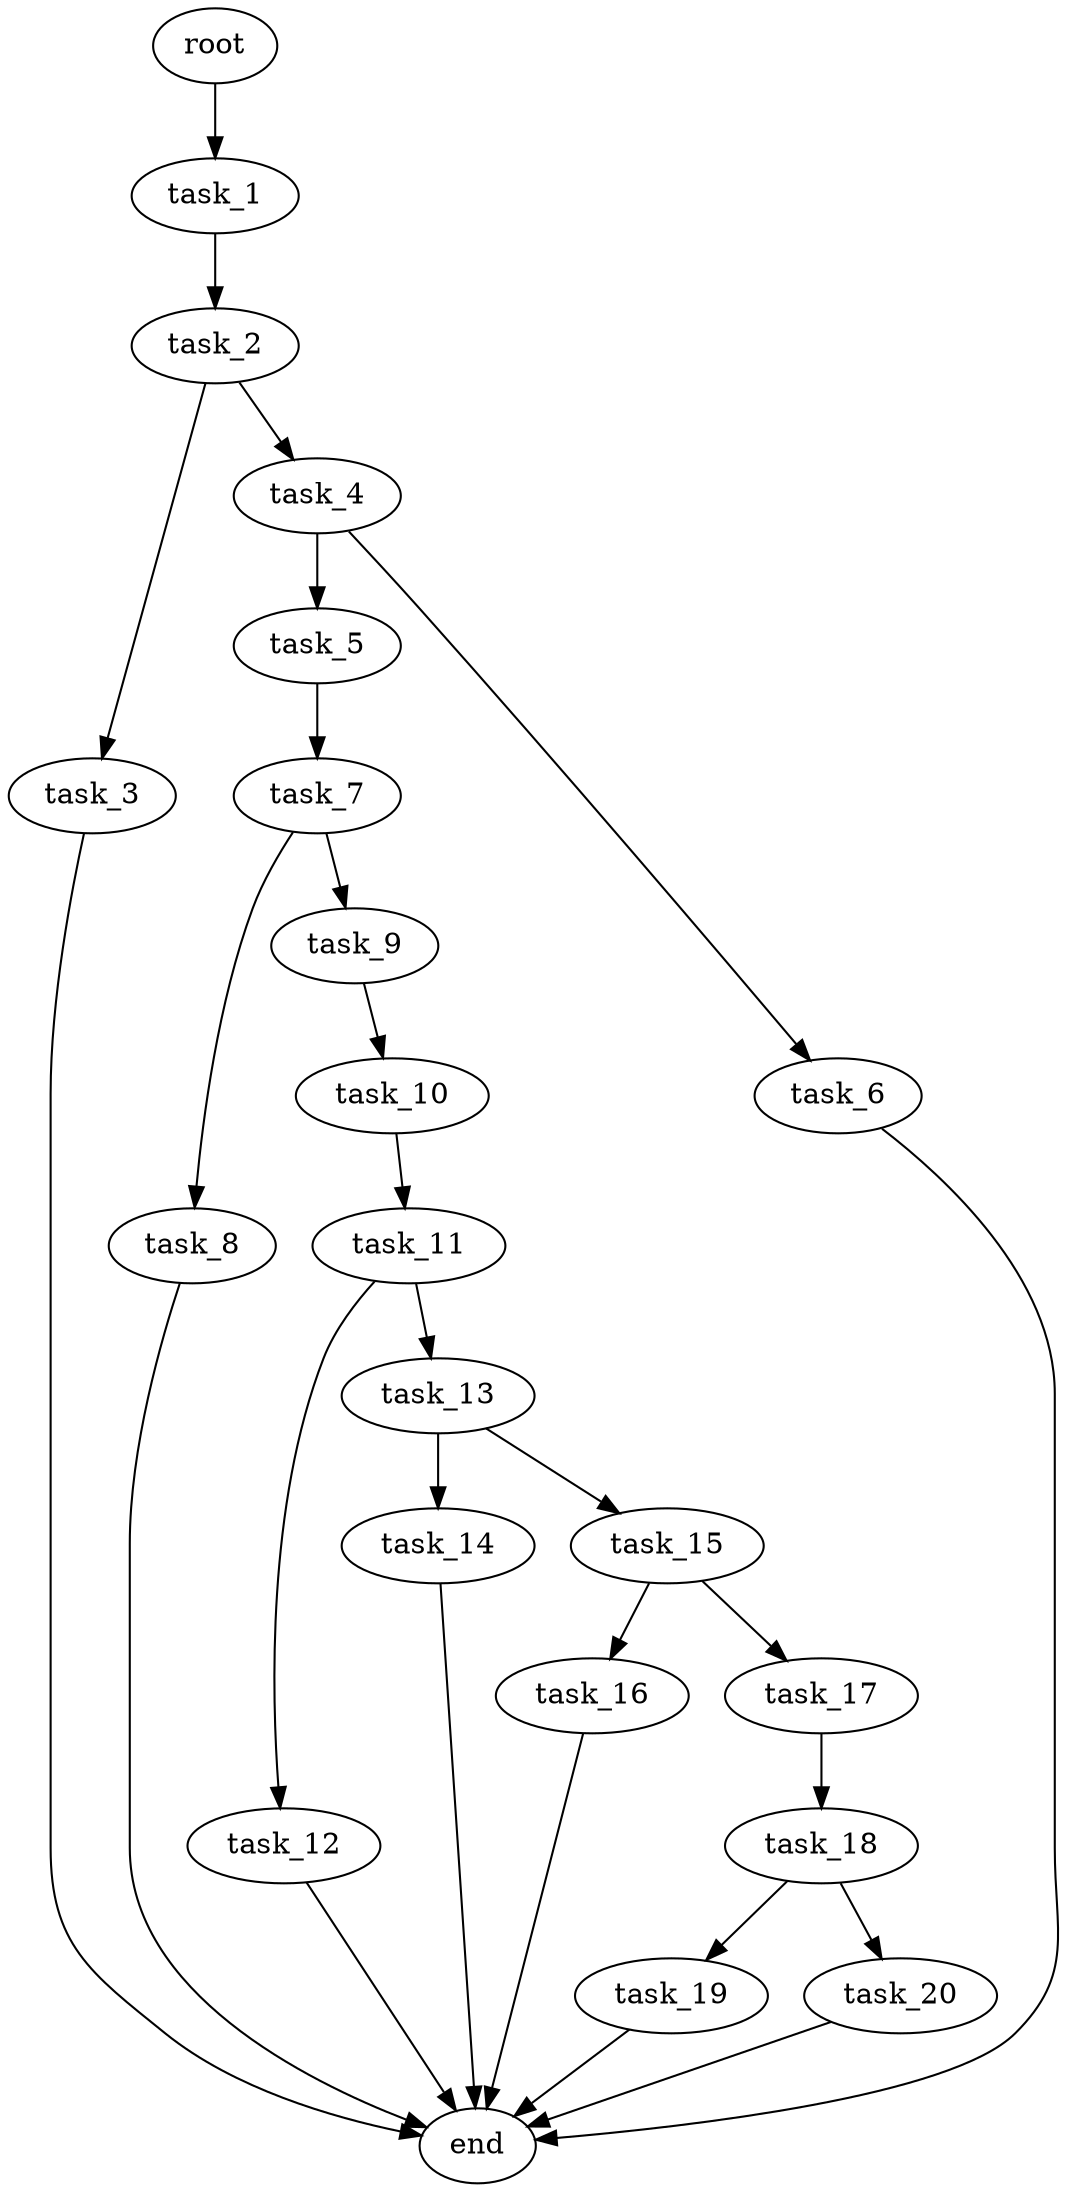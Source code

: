 digraph G {
  root [size="0.000000e+00"];
  task_1 [size="3.992288e+09"];
  task_2 [size="6.056281e+09"];
  task_3 [size="7.893111e+10"];
  task_4 [size="5.066599e+10"];
  task_5 [size="6.286078e+10"];
  task_6 [size="5.010989e+10"];
  task_7 [size="4.154905e+10"];
  task_8 [size="7.018405e+10"];
  task_9 [size="8.251957e+09"];
  task_10 [size="5.366112e+10"];
  task_11 [size="6.160855e+10"];
  task_12 [size="2.775400e+10"];
  task_13 [size="3.099759e+10"];
  task_14 [size="5.113536e+10"];
  task_15 [size="2.032772e+10"];
  task_16 [size="8.080793e+10"];
  task_17 [size="5.364365e+10"];
  task_18 [size="3.907924e+10"];
  task_19 [size="6.343308e+10"];
  task_20 [size="8.345430e+10"];
  end [size="0.000000e+00"];

  root -> task_1 [size="1.000000e-12"];
  task_1 -> task_2 [size="6.056281e+07"];
  task_2 -> task_3 [size="7.893111e+08"];
  task_2 -> task_4 [size="5.066599e+08"];
  task_3 -> end [size="1.000000e-12"];
  task_4 -> task_5 [size="6.286078e+08"];
  task_4 -> task_6 [size="5.010989e+08"];
  task_5 -> task_7 [size="4.154905e+08"];
  task_6 -> end [size="1.000000e-12"];
  task_7 -> task_8 [size="7.018405e+08"];
  task_7 -> task_9 [size="8.251957e+07"];
  task_8 -> end [size="1.000000e-12"];
  task_9 -> task_10 [size="5.366112e+08"];
  task_10 -> task_11 [size="6.160855e+08"];
  task_11 -> task_12 [size="2.775400e+08"];
  task_11 -> task_13 [size="3.099759e+08"];
  task_12 -> end [size="1.000000e-12"];
  task_13 -> task_14 [size="5.113536e+08"];
  task_13 -> task_15 [size="2.032772e+08"];
  task_14 -> end [size="1.000000e-12"];
  task_15 -> task_16 [size="8.080793e+08"];
  task_15 -> task_17 [size="5.364365e+08"];
  task_16 -> end [size="1.000000e-12"];
  task_17 -> task_18 [size="3.907924e+08"];
  task_18 -> task_19 [size="6.343308e+08"];
  task_18 -> task_20 [size="8.345430e+08"];
  task_19 -> end [size="1.000000e-12"];
  task_20 -> end [size="1.000000e-12"];
}

